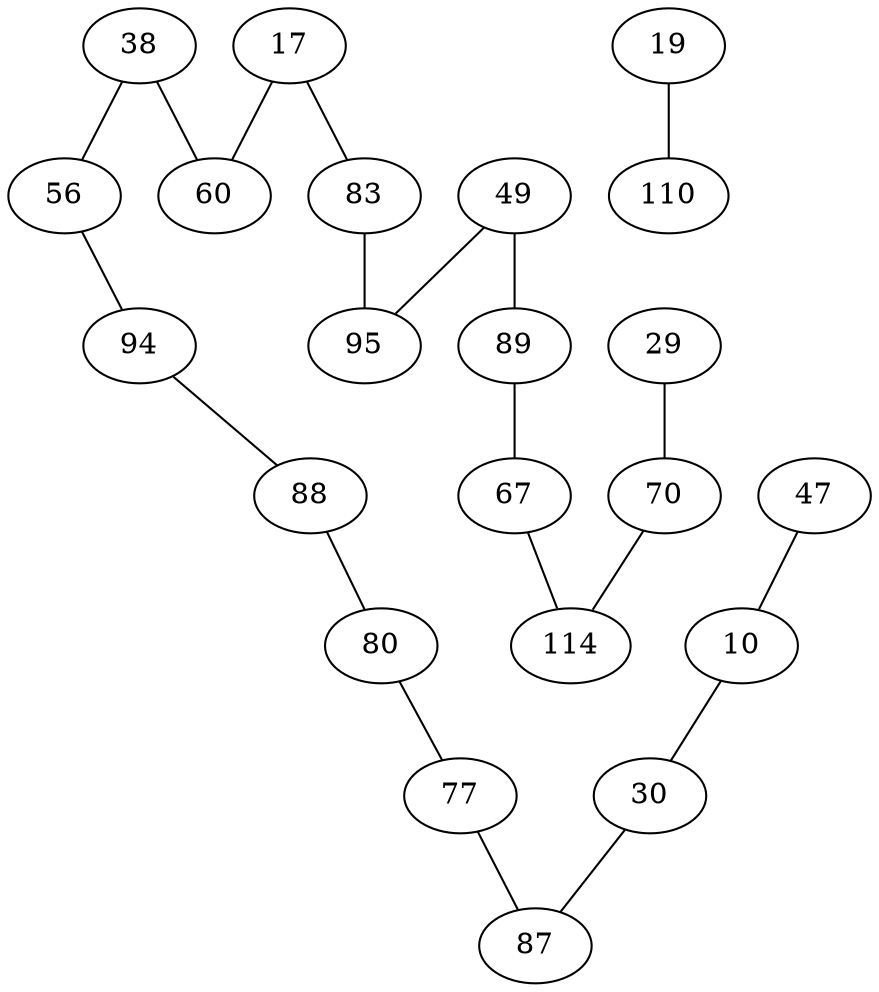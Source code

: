 strict graph G {
10 -- 30;
17 -- 60;
30 -- 10;
38 -- 60;
47 -- 10;
49 -- 95;
56 -- 94;
60 -- 38;
67 -- 114;
70 -- 114;
77 -- 87;
80 -- 77;
83 -- 95;
87 -- 77;
88 -- 80;
89 -- 67;
94 -- 88;
95 -- 49;
114 -- 67;
10 -- 47;
17 -- 83;
19 -- 110;
29 -- 70;
30 -- 87;
38 -- 56;
49 -- 89;
56 -- 38;
60 -- 17;
67 -- 89;
70 -- 29;
77 -- 80;
80 -- 88;
83 -- 17;
87 -- 30;
88 -- 94;
89 -- 49;
94 -- 56;
95 -- 83;
110 -- 19;
114 -- 70;
}
